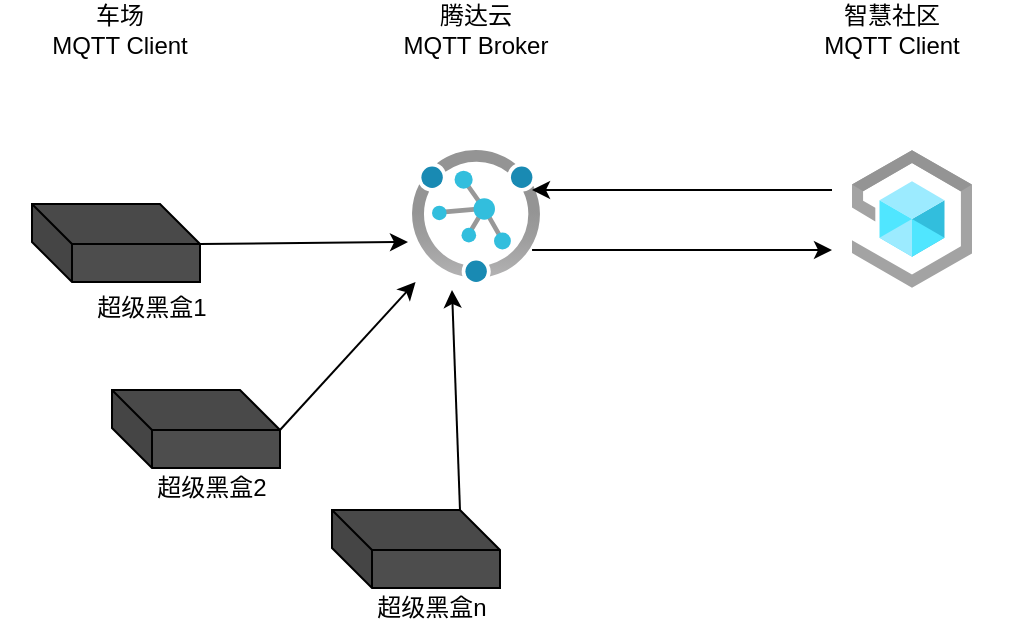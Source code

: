 <mxfile version="13.10.4" type="github">
  <diagram id="lf53xK3CYcItw04vwrKp" name="车场">
    <mxGraphModel dx="1102" dy="581" grid="1" gridSize="10" guides="1" tooltips="1" connect="1" arrows="1" fold="1" page="1" pageScale="1" pageWidth="827" pageHeight="1169" math="0" shadow="0">
      <root>
        <mxCell id="0" />
        <mxCell id="1" parent="0" />
        <mxCell id="m-Kj6B7PE4nzNGE_S6hV-1" value="" style="aspect=fixed;html=1;points=[];align=center;image;fontSize=12;image=img/lib/azure2/iot/Device_Provisioning_Services.svg;" vertex="1" parent="1">
          <mxGeometry x="310" y="220" width="64" height="66" as="geometry" />
        </mxCell>
        <mxCell id="m-Kj6B7PE4nzNGE_S6hV-2" value="腾达云&lt;br&gt;MQTT Broker" style="text;html=1;strokeColor=none;fillColor=none;align=center;verticalAlign=middle;whiteSpace=wrap;rounded=0;" vertex="1" parent="1">
          <mxGeometry x="282" y="150" width="120" height="20" as="geometry" />
        </mxCell>
        <mxCell id="m-Kj6B7PE4nzNGE_S6hV-3" value="" style="aspect=fixed;html=1;points=[];align=center;image;fontSize=12;image=img/lib/azure2/iot/IoT_Central_Applications.svg;" vertex="1" parent="1">
          <mxGeometry x="530" y="220" width="60" height="69" as="geometry" />
        </mxCell>
        <mxCell id="m-Kj6B7PE4nzNGE_S6hV-4" value="智慧社区&lt;br&gt;MQTT Client" style="text;html=1;strokeColor=none;fillColor=none;align=center;verticalAlign=middle;whiteSpace=wrap;rounded=0;" vertex="1" parent="1">
          <mxGeometry x="490" y="150" width="120" height="20" as="geometry" />
        </mxCell>
        <mxCell id="m-Kj6B7PE4nzNGE_S6hV-6" value="车场&lt;br&gt;MQTT Client" style="text;html=1;strokeColor=none;fillColor=none;align=center;verticalAlign=middle;whiteSpace=wrap;rounded=0;" vertex="1" parent="1">
          <mxGeometry x="104" y="150" width="120" height="20" as="geometry" />
        </mxCell>
        <mxCell id="m-Kj6B7PE4nzNGE_S6hV-7" value="超级黑盒1" style="text;html=1;strokeColor=none;fillColor=none;align=center;verticalAlign=middle;whiteSpace=wrap;rounded=0;" vertex="1" parent="1">
          <mxGeometry x="120" y="289" width="120" height="20" as="geometry" />
        </mxCell>
        <mxCell id="m-Kj6B7PE4nzNGE_S6hV-8" value="" style="shape=cube;whiteSpace=wrap;html=1;boundedLbl=1;backgroundOutline=1;darkOpacity=0.05;darkOpacity2=0.1;fillColor=#4D4D4D;" vertex="1" parent="1">
          <mxGeometry x="120" y="247" width="84" height="39" as="geometry" />
        </mxCell>
        <mxCell id="m-Kj6B7PE4nzNGE_S6hV-9" value="" style="shape=cube;whiteSpace=wrap;html=1;boundedLbl=1;backgroundOutline=1;darkOpacity=0.05;darkOpacity2=0.1;fillColor=#4D4D4D;" vertex="1" parent="1">
          <mxGeometry x="160" y="340" width="84" height="39" as="geometry" />
        </mxCell>
        <mxCell id="m-Kj6B7PE4nzNGE_S6hV-10" value="" style="shape=cube;whiteSpace=wrap;html=1;boundedLbl=1;backgroundOutline=1;darkOpacity=0.05;darkOpacity2=0.1;fillColor=#4D4D4D;" vertex="1" parent="1">
          <mxGeometry x="270" y="400" width="84" height="39" as="geometry" />
        </mxCell>
        <mxCell id="m-Kj6B7PE4nzNGE_S6hV-11" value="超级黑盒2" style="text;html=1;strokeColor=none;fillColor=none;align=center;verticalAlign=middle;whiteSpace=wrap;rounded=0;" vertex="1" parent="1">
          <mxGeometry x="150" y="379" width="120" height="20" as="geometry" />
        </mxCell>
        <mxCell id="m-Kj6B7PE4nzNGE_S6hV-12" value="超级黑盒n" style="text;html=1;strokeColor=none;fillColor=none;align=center;verticalAlign=middle;whiteSpace=wrap;rounded=0;" vertex="1" parent="1">
          <mxGeometry x="260" y="439" width="120" height="20" as="geometry" />
        </mxCell>
        <mxCell id="m-Kj6B7PE4nzNGE_S6hV-13" value="" style="endArrow=classic;html=1;exitX=0;exitY=0;exitDx=84;exitDy=20;exitPerimeter=0;" edge="1" parent="1" source="m-Kj6B7PE4nzNGE_S6hV-8">
          <mxGeometry width="50" height="50" relative="1" as="geometry">
            <mxPoint x="206" y="319.5" as="sourcePoint" />
            <mxPoint x="308" y="266" as="targetPoint" />
          </mxGeometry>
        </mxCell>
        <mxCell id="m-Kj6B7PE4nzNGE_S6hV-14" value="" style="endArrow=classic;html=1;exitX=0;exitY=0;exitDx=84;exitDy=20;exitPerimeter=0;" edge="1" parent="1" source="m-Kj6B7PE4nzNGE_S6hV-9" target="m-Kj6B7PE4nzNGE_S6hV-1">
          <mxGeometry width="50" height="50" relative="1" as="geometry">
            <mxPoint x="250" y="370" as="sourcePoint" />
            <mxPoint x="300" y="320" as="targetPoint" />
          </mxGeometry>
        </mxCell>
        <mxCell id="m-Kj6B7PE4nzNGE_S6hV-15" value="" style="endArrow=classic;html=1;exitX=0;exitY=0;exitDx=64;exitDy=0;exitPerimeter=0;" edge="1" parent="1" source="m-Kj6B7PE4nzNGE_S6hV-10">
          <mxGeometry width="50" height="50" relative="1" as="geometry">
            <mxPoint x="320" y="410" as="sourcePoint" />
            <mxPoint x="330" y="290" as="targetPoint" />
          </mxGeometry>
        </mxCell>
        <mxCell id="m-Kj6B7PE4nzNGE_S6hV-16" value="" style="endArrow=classic;html=1;" edge="1" parent="1">
          <mxGeometry width="50" height="50" relative="1" as="geometry">
            <mxPoint x="520" y="240" as="sourcePoint" />
            <mxPoint x="370" y="240" as="targetPoint" />
          </mxGeometry>
        </mxCell>
        <mxCell id="m-Kj6B7PE4nzNGE_S6hV-17" value="" style="endArrow=classic;html=1;exitX=0.938;exitY=0.758;exitDx=0;exitDy=0;exitPerimeter=0;" edge="1" parent="1" source="m-Kj6B7PE4nzNGE_S6hV-1">
          <mxGeometry width="50" height="50" relative="1" as="geometry">
            <mxPoint x="380" y="310" as="sourcePoint" />
            <mxPoint x="520" y="270" as="targetPoint" />
          </mxGeometry>
        </mxCell>
      </root>
    </mxGraphModel>
  </diagram>
</mxfile>
